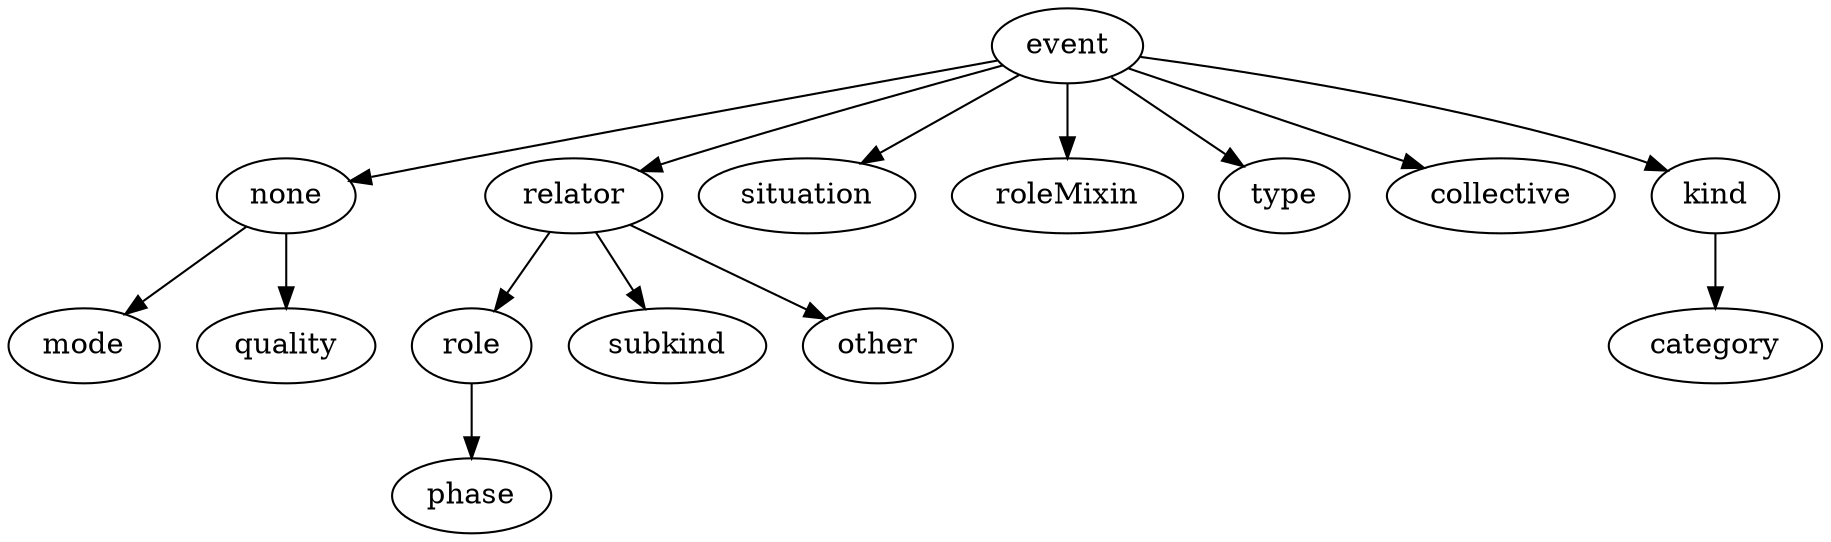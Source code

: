 strict digraph  {
event;
none;
relator;
situation;
roleMixin;
type;
collective;
kind;
mode;
quality;
role;
subkind;
other;
phase;
category;
event -> none;
event -> relator;
event -> situation;
event -> roleMixin;
event -> type;
event -> collective;
event -> kind;
none -> mode;
none -> quality;
relator -> role;
relator -> subkind;
relator -> other;
kind -> category;
role -> phase;
}
